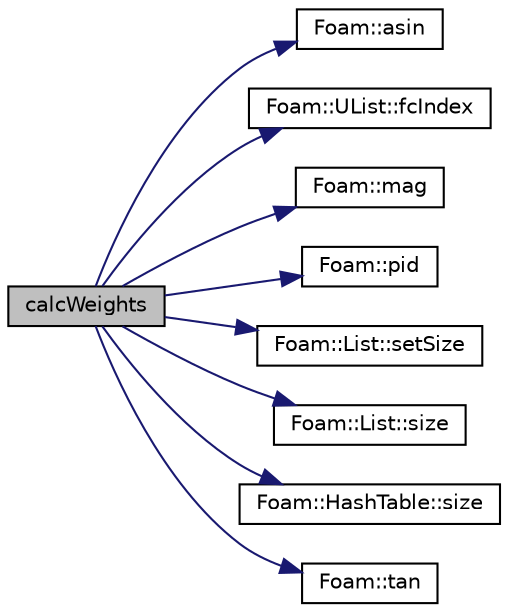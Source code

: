 digraph "calcWeights"
{
  bgcolor="transparent";
  edge [fontname="Helvetica",fontsize="10",labelfontname="Helvetica",labelfontsize="10"];
  node [fontname="Helvetica",fontsize="10",shape=record];
  rankdir="LR";
  Node69 [label="calcWeights",height=0.2,width=0.4,color="black", fillcolor="grey75", style="filled", fontcolor="black"];
  Node69 -> Node70 [color="midnightblue",fontsize="10",style="solid",fontname="Helvetica"];
  Node70 [label="Foam::asin",height=0.2,width=0.4,color="black",URL="$a21851.html#a0f833aaca51130190a5001a7e5392f8a"];
  Node69 -> Node71 [color="midnightblue",fontsize="10",style="solid",fontname="Helvetica"];
  Node71 [label="Foam::UList::fcIndex",height=0.2,width=0.4,color="black",URL="$a26837.html#a512534dbc231b74b95ff84902c1b2087",tooltip="Return the forward circular index, i.e. the next index. "];
  Node69 -> Node72 [color="midnightblue",fontsize="10",style="solid",fontname="Helvetica"];
  Node72 [label="Foam::mag",height=0.2,width=0.4,color="black",URL="$a21851.html#a929da2a3fdcf3dacbbe0487d3a330dae"];
  Node69 -> Node73 [color="midnightblue",fontsize="10",style="solid",fontname="Helvetica"];
  Node73 [label="Foam::pid",height=0.2,width=0.4,color="black",URL="$a21851.html#ab621fe2533a48ef515cd6477f3aec992",tooltip="Return the PID of this process. "];
  Node69 -> Node74 [color="midnightblue",fontsize="10",style="solid",fontname="Helvetica"];
  Node74 [label="Foam::List::setSize",height=0.2,width=0.4,color="black",URL="$a26833.html#aedb985ffeaf1bdbfeccc2a8730405703",tooltip="Reset size of List. "];
  Node69 -> Node75 [color="midnightblue",fontsize="10",style="solid",fontname="Helvetica"];
  Node75 [label="Foam::List::size",height=0.2,width=0.4,color="black",URL="$a26833.html#a8a5f6fa29bd4b500caf186f60245b384",tooltip="Override size to be inconsistent with allocated storage. "];
  Node69 -> Node76 [color="midnightblue",fontsize="10",style="solid",fontname="Helvetica"];
  Node76 [label="Foam::HashTable::size",height=0.2,width=0.4,color="black",URL="$a26841.html#a47b3bf30da1eb3ab8076b5fbe00e0494",tooltip="Return number of elements in table. "];
  Node69 -> Node77 [color="midnightblue",fontsize="10",style="solid",fontname="Helvetica"];
  Node77 [label="Foam::tan",height=0.2,width=0.4,color="black",URL="$a21851.html#a18940c864aa0256e0d61061dbfe23243"];
}
